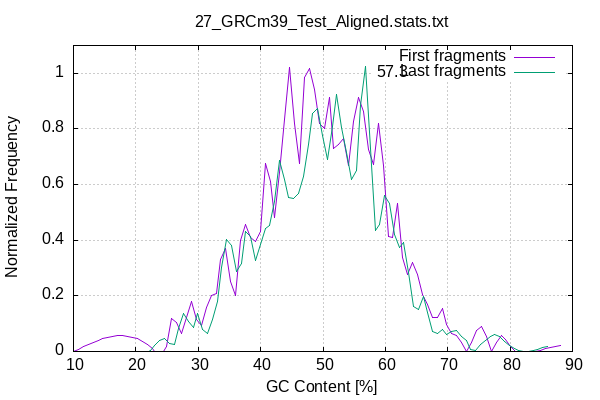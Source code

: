
            set terminal png size 600,400 truecolor
            set output "plots/gc-content.png"
            set grid xtics ytics y2tics back lc rgb "#cccccc"
            set title "27_GRCm39_Test_Aligned.stats.txt" noenhanced
            set ylabel "Normalized Frequency"
            set xlabel "GC Content [%]"
            set yrange [0:1.1]
            set label sprintf("%.1f",57.29) at 57.29,1 front offset 1,0
            plot '-' smooth csplines with lines lc 1 title 'First fragments' , '-' smooth csplines with lines lc 2 title 'Last fragments'
        10	0.000000
22	0.022222
23	0.000000
25	0.022222
26	0.133333
27	0.066667
28	0.111111
29	0.177778
30	0.088889
31	0.133333
32	0.200000
33	0.222222
34	0.377778
35	0.288889
36	0.200000
37	0.444444
38	0.422222
39	0.400000
40	0.444444
41	0.711111
42	0.488889
43	0.622222
44	0.866667
45	1.000000
46	0.644444
47	0.977778
48	1.000000
49	0.888889
50	0.777778
51	0.911111
52	0.688889
53	0.800000
54	0.666667
55	0.844444
57	0.777778
58	0.666667
59	0.822222
60	0.533333
61	0.377778
62	0.533333
63	0.288889
64	0.311111
65	0.288889
66	0.200000
67	0.155556
68	0.111111
69	0.155556
70	0.088889
72	0.044444
73	0.000000
74	0.044444
76	0.066667
77	0.000000
78	0.044444
80	0.022222
84	0.000000
88	0.022222
end
10	0.000000
23	0.019608
25	0.039216
26	0.019608
28	0.137255
29	0.078431
30	0.137255
31	0.058824
32	0.098039
33	0.176471
34	0.333333
35	0.411765
36	0.294118
37	0.333333
38	0.450980
39	0.333333
40	0.392157
41	0.450980
42	0.490196
43	0.686275
44	0.588235
45	0.549020
47	0.647059
49	0.882353
50	0.764706
51	0.705882
52	0.921569
53	0.803922
54	0.686275
55	0.607843
56	0.862745
57	1.000000
58	0.529412
60	0.568627
62	0.372549
63	0.392157
64	0.235294
65	0.137255
66	0.196078
67	0.117647
68	0.058824
69	0.078431
70	0.058824
71	0.078431
72	0.058824
73	0.039216
74	0.000000
75	0.019608
76	0.039216
78	0.058824
79	0.039216
80	0.019608
83	0.000000
86	0.019608
end
